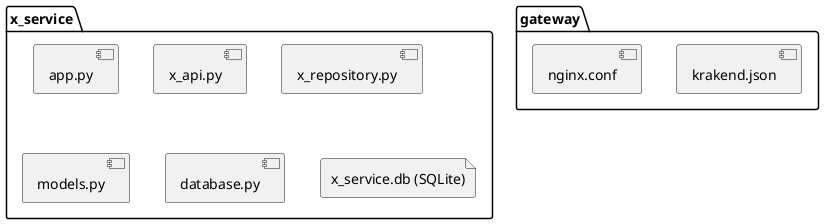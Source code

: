 @startuml impl

package "x_service" {
    [app.py]
    [x_api.py]
    [x_repository.py]
    [models.py]
    [database.py]
    file "x_service.db (SQLite)"
}

package "gateway" {
    [krakend.json]
    [nginx.conf]
}
@enduml
